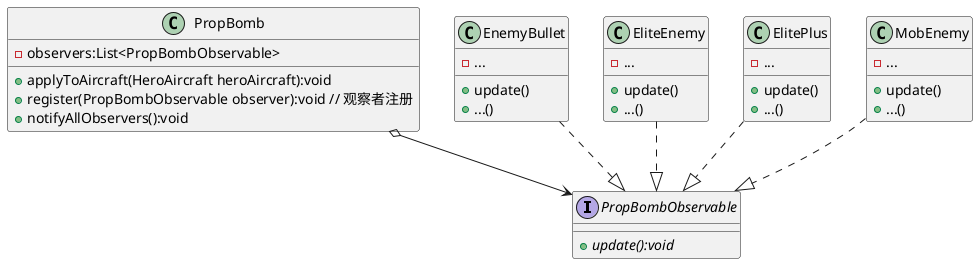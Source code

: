 @startuml
'https://plantuml.com/class-diagram

Interface PropBombObservable{
    + {abstract} update():void
}

class PropBomb{
    - observers:List<PropBombObservable>
    + applyToAircraft(HeroAircraft heroAircraft):void
    + register(PropBombObservable observer):void // 观察者注册
    + notifyAllObservers():void
}

class EnemyBullet{
    - ...
    + update()
    + ...()
}

class EliteEnemy{
    - ...
    + update()
    + ...()
}

class ElitePlus{
    - ...
    + update()
    + ...()
}

class MobEnemy{
    - ...
    + update()
    + ...()
}


EliteEnemy ..|> PropBombObservable
ElitePlus ..|> PropBombObservable
MobEnemy ..|> PropBombObservable
EnemyBullet ..|> PropBombObservable
PropBomb o--> PropBombObservable

@enduml